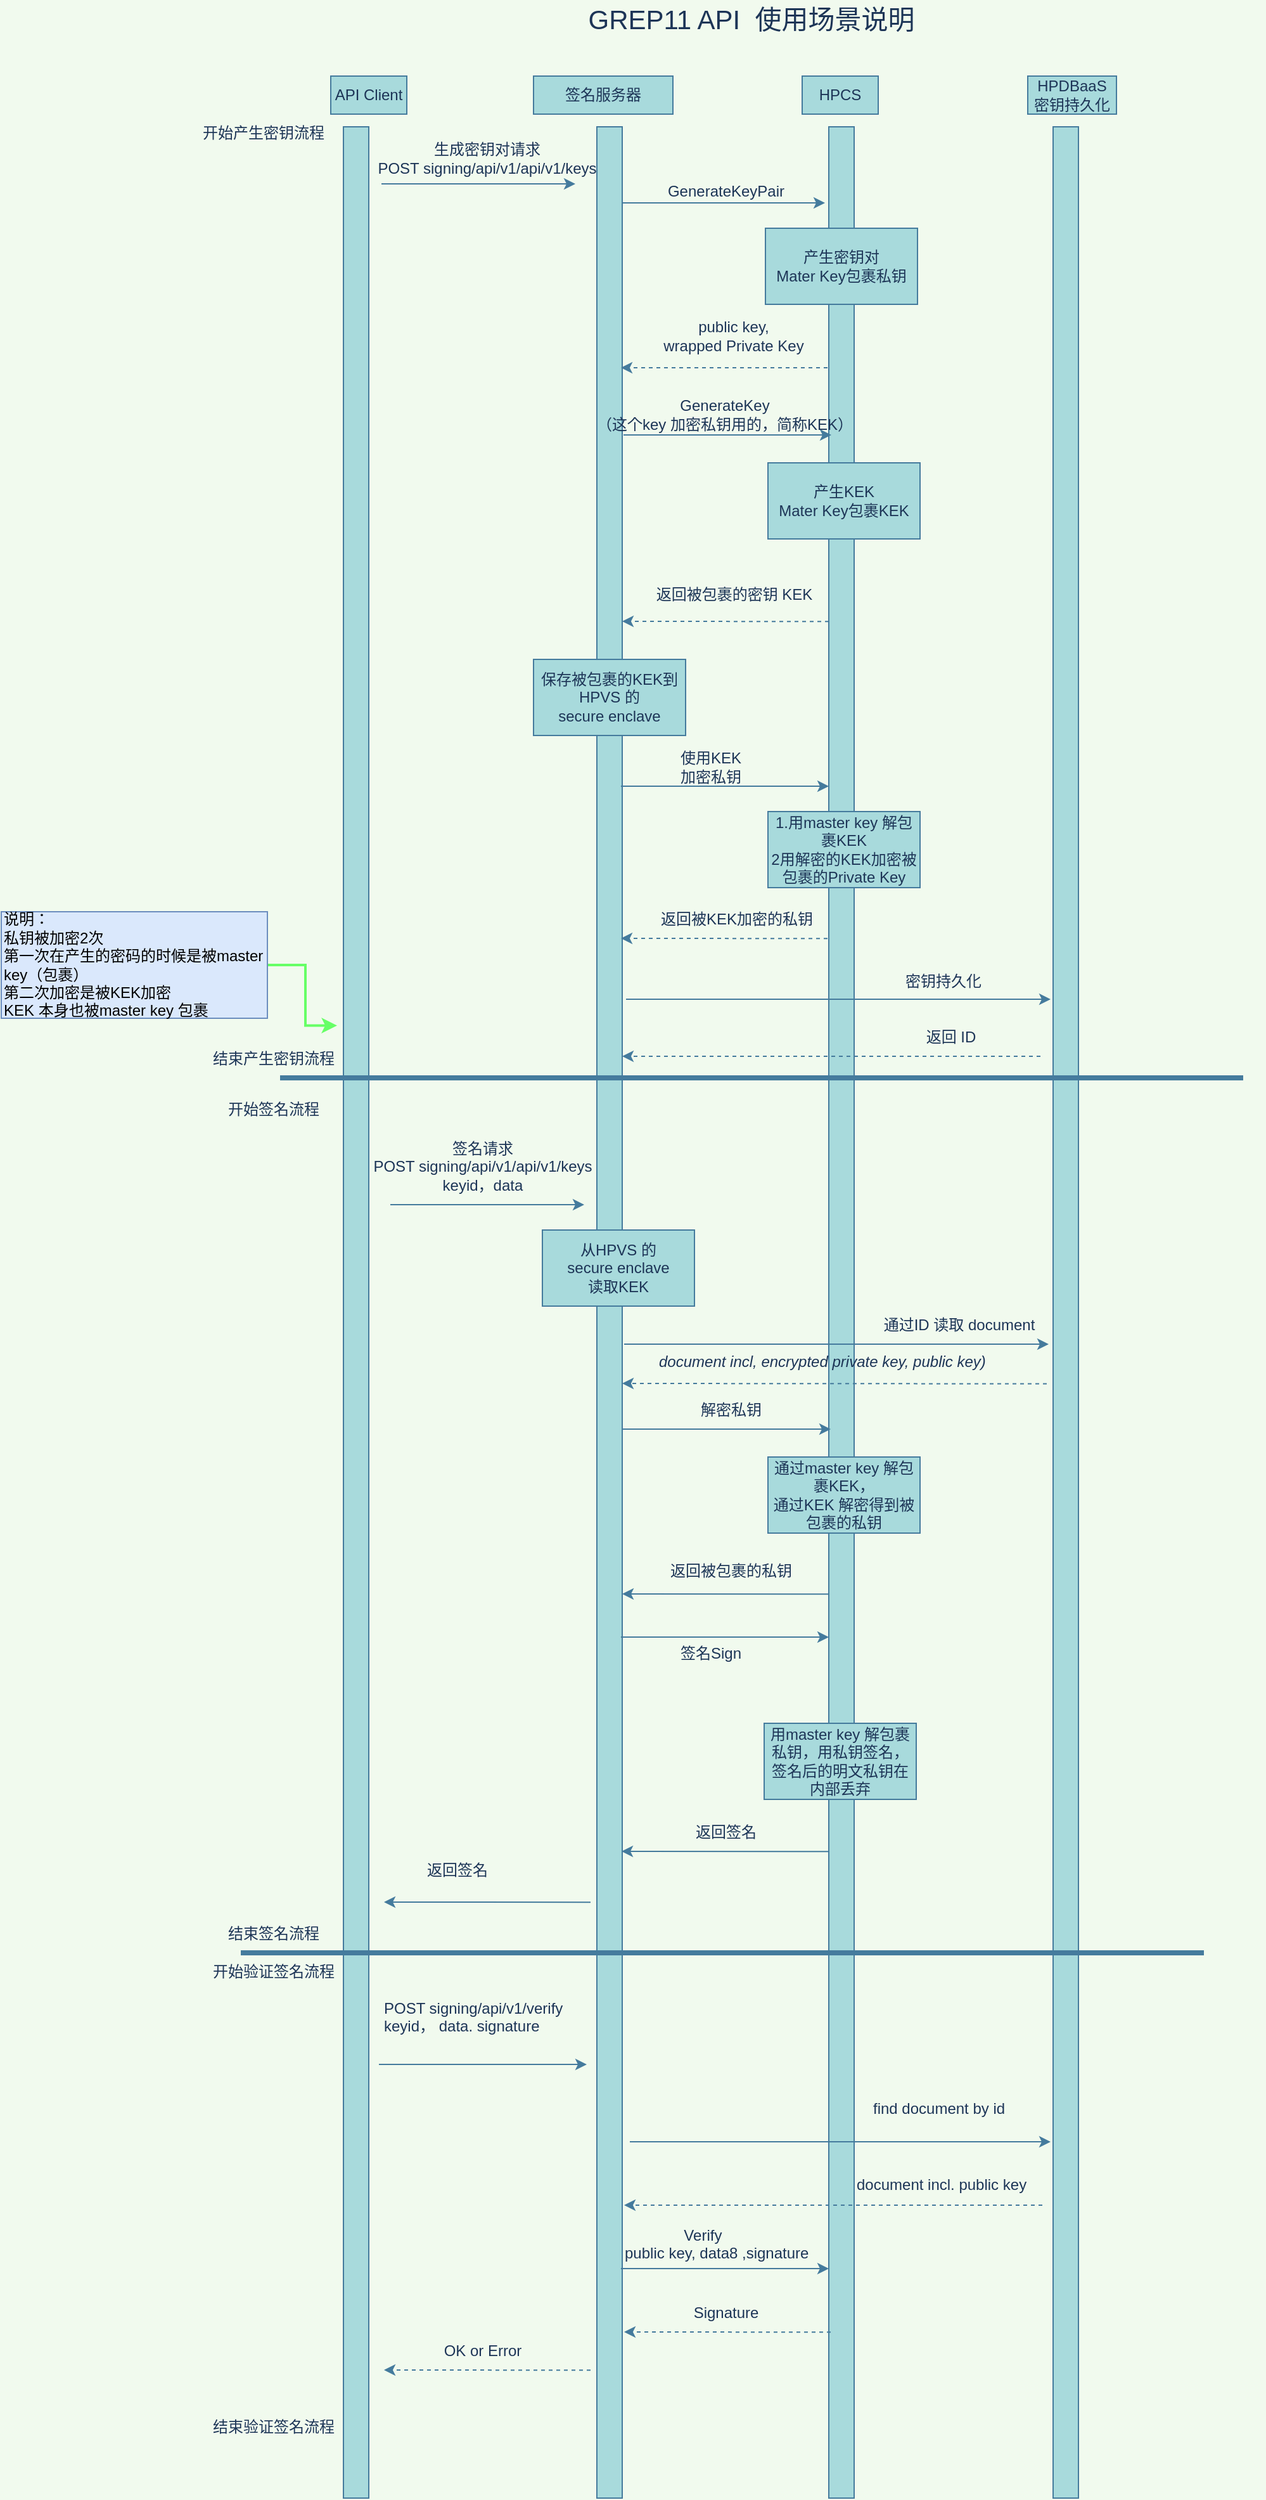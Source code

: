 <mxfile version="20.2.3" type="google"><diagram id="I5uf6hz2uMDgTD7jneAb" name="Page-1"><mxGraphModel grid="1" page="1" gridSize="10" guides="1" tooltips="1" connect="1" arrows="1" fold="1" pageScale="1" pageWidth="850" pageHeight="1100" background="#F1FAEE" math="0" shadow="0"><root><mxCell id="0"/><mxCell id="1" parent="0"/><mxCell id="vxZvH6FAB4MtG33Dv4wG-2" value="API Client" style="text;html=1;strokeColor=#457B9D;fillColor=#A8DADC;align=center;verticalAlign=middle;whiteSpace=wrap;rounded=0;fontColor=#1D3557;" vertex="1" parent="1"><mxGeometry x="80" y="81" width="60" height="30" as="geometry"/></mxCell><mxCell id="vxZvH6FAB4MtG33Dv4wG-3" value="签名服务器" style="text;html=1;strokeColor=#457B9D;fillColor=#A8DADC;align=center;verticalAlign=middle;whiteSpace=wrap;rounded=0;fontColor=#1D3557;" vertex="1" parent="1"><mxGeometry x="240" y="81" width="110" height="30" as="geometry"/></mxCell><mxCell id="vxZvH6FAB4MtG33Dv4wG-4" value="HPCS" style="text;html=1;strokeColor=#457B9D;fillColor=#A8DADC;align=center;verticalAlign=middle;whiteSpace=wrap;rounded=0;fontColor=#1D3557;" vertex="1" parent="1"><mxGeometry x="452" y="81" width="60" height="30" as="geometry"/></mxCell><mxCell id="vxZvH6FAB4MtG33Dv4wG-5" value="HPDBaaS&lt;br&gt;密钥持久化" style="text;html=1;strokeColor=#457B9D;fillColor=#A8DADC;align=center;verticalAlign=middle;whiteSpace=wrap;rounded=0;fontColor=#1D3557;" vertex="1" parent="1"><mxGeometry x="630" y="81" width="70" height="30" as="geometry"/></mxCell><mxCell id="vxZvH6FAB4MtG33Dv4wG-7" value="&lt;font style=&quot;font-size: 21px;&quot;&gt;GREP11 API&amp;nbsp; 使用场景说明&lt;/font&gt;" style="text;html=1;strokeColor=none;fillColor=none;align=center;verticalAlign=middle;whiteSpace=wrap;rounded=0;fontColor=#1D3557;" vertex="1" parent="1"><mxGeometry x="241.5" y="21" width="340" height="30" as="geometry"/></mxCell><mxCell id="vxZvH6FAB4MtG33Dv4wG-8" value="" style="rounded=0;whiteSpace=wrap;html=1;fillColor=#A8DADC;strokeColor=#457B9D;fontColor=#1D3557;" vertex="1" parent="1"><mxGeometry x="90" y="121" width="20" height="1870" as="geometry"/></mxCell><mxCell id="vxZvH6FAB4MtG33Dv4wG-9" value="" style="rounded=0;whiteSpace=wrap;html=1;fillColor=#A8DADC;strokeColor=#457B9D;fontColor=#1D3557;" vertex="1" parent="1"><mxGeometry x="290" y="121" width="20" height="1870" as="geometry"/></mxCell><mxCell id="vxZvH6FAB4MtG33Dv4wG-10" value="" style="rounded=0;whiteSpace=wrap;html=1;fillColor=#A8DADC;strokeColor=#457B9D;fontColor=#1D3557;" vertex="1" parent="1"><mxGeometry x="473" y="121" width="20" height="1870" as="geometry"/></mxCell><mxCell id="vxZvH6FAB4MtG33Dv4wG-11" value="" style="rounded=0;whiteSpace=wrap;html=1;fillColor=#A8DADC;strokeColor=#457B9D;fontColor=#1D3557;" vertex="1" parent="1"><mxGeometry x="650" y="121" width="20" height="1870" as="geometry"/></mxCell><mxCell id="vxZvH6FAB4MtG33Dv4wG-16" value="" style="endArrow=classic;html=1;rounded=0;strokeColor=#457B9D;fontColor=#1D3557;labelBackgroundColor=#F1FAEE;" edge="1" parent="1"><mxGeometry width="50" height="50" relative="1" as="geometry"><mxPoint x="120" y="166" as="sourcePoint"/><mxPoint x="273" y="166" as="targetPoint"/></mxGeometry></mxCell><mxCell id="vxZvH6FAB4MtG33Dv4wG-17" value="生成密钥对请求&lt;br&gt;POST signing/api/v1/api/v1/keys" style="text;html=1;strokeColor=none;fillColor=none;align=center;verticalAlign=middle;whiteSpace=wrap;rounded=0;fontColor=#1D3557;" vertex="1" parent="1"><mxGeometry x="102" y="131" width="203" height="30" as="geometry"/></mxCell><mxCell id="vxZvH6FAB4MtG33Dv4wG-18" value="" style="endArrow=classic;html=1;rounded=0;fontColor=#1D3557;strokeColor=#457B9D;fillColor=#A8DADC;" edge="1" parent="1"><mxGeometry width="50" height="50" relative="1" as="geometry"><mxPoint x="310" y="181" as="sourcePoint"/><mxPoint x="470" y="181" as="targetPoint"/></mxGeometry></mxCell><mxCell id="vxZvH6FAB4MtG33Dv4wG-19" value="GenerateKeyPair" style="text;html=1;strokeColor=none;fillColor=none;align=center;verticalAlign=middle;whiteSpace=wrap;rounded=0;fontColor=#1D3557;" vertex="1" parent="1"><mxGeometry x="332" y="157" width="120" height="30" as="geometry"/></mxCell><mxCell id="vxZvH6FAB4MtG33Dv4wG-23" value="产生密钥对&lt;br&gt;Mater Key包裹私钥" style="rounded=0;whiteSpace=wrap;html=1;fontColor=#1D3557;strokeColor=#457B9D;fillColor=#A8DADC;" vertex="1" parent="1"><mxGeometry x="423" y="201" width="120" height="60" as="geometry"/></mxCell><mxCell id="vxZvH6FAB4MtG33Dv4wG-24" value="" style="endArrow=classic;html=1;rounded=0;fontColor=#1D3557;strokeColor=#457B9D;fillColor=#A8DADC;exitX=0;exitY=0.316;exitDx=0;exitDy=0;exitPerimeter=0;dashed=1;" edge="1" parent="1"><mxGeometry width="50" height="50" relative="1" as="geometry"><mxPoint x="472" y="311" as="sourcePoint"/><mxPoint x="309" y="311" as="targetPoint"/></mxGeometry></mxCell><mxCell id="vxZvH6FAB4MtG33Dv4wG-25" value="public key,&lt;br&gt;wrapped Private Key" style="text;html=1;strokeColor=none;fillColor=none;align=center;verticalAlign=middle;whiteSpace=wrap;rounded=0;fontColor=#1D3557;" vertex="1" parent="1"><mxGeometry x="303" y="271" width="190" height="30" as="geometry"/></mxCell><mxCell id="vxZvH6FAB4MtG33Dv4wG-26" value="" style="endArrow=classic;html=1;rounded=0;fontColor=#1D3557;strokeColor=#457B9D;fillColor=#A8DADC;entryX=0.05;entryY=0.367;entryDx=0;entryDy=0;entryPerimeter=0;" edge="1" parent="1"><mxGeometry width="50" height="50" relative="1" as="geometry"><mxPoint x="311" y="364" as="sourcePoint"/><mxPoint x="475" y="364" as="targetPoint"/></mxGeometry></mxCell><mxCell id="vxZvH6FAB4MtG33Dv4wG-27" value="GenerateKey&lt;br&gt;（这个key 加密私钥用的，简称KEK）" style="text;html=1;strokeColor=none;fillColor=none;align=center;verticalAlign=middle;whiteSpace=wrap;rounded=0;fontColor=#1D3557;" vertex="1" parent="1"><mxGeometry x="276" y="345" width="230" height="6" as="geometry"/></mxCell><mxCell id="vxZvH6FAB4MtG33Dv4wG-31" value="产生KEK&lt;br&gt;Mater Key包裹KEK" style="rounded=0;whiteSpace=wrap;html=1;fontColor=#1D3557;strokeColor=#457B9D;fillColor=#A8DADC;" vertex="1" parent="1"><mxGeometry x="425" y="386" width="120" height="60" as="geometry"/></mxCell><mxCell id="vxZvH6FAB4MtG33Dv4wG-33" value="返回被包裹的密钥 KEK" style="text;html=1;strokeColor=none;fillColor=none;align=center;verticalAlign=middle;whiteSpace=wrap;rounded=0;fontColor=#1D3557;" vertex="1" parent="1"><mxGeometry x="271.5" y="475" width="253" height="30" as="geometry"/></mxCell><mxCell id="vxZvH6FAB4MtG33Dv4wG-34" value="" style="endArrow=classic;html=1;rounded=0;fontColor=#1D3557;strokeColor=#457B9D;fillColor=#A8DADC;exitX=0;exitY=0.316;exitDx=0;exitDy=0;exitPerimeter=0;dashed=1;" edge="1" parent="1"><mxGeometry width="50" height="50" relative="1" as="geometry"><mxPoint x="473" y="511.12" as="sourcePoint"/><mxPoint x="310" y="511" as="targetPoint"/></mxGeometry></mxCell><mxCell id="vxZvH6FAB4MtG33Dv4wG-35" value="保存被包裹的KEK到&lt;br&gt;HPVS 的&lt;br&gt;secure enclave" style="rounded=0;whiteSpace=wrap;html=1;fontColor=#1D3557;strokeColor=#457B9D;fillColor=#A8DADC;" vertex="1" parent="1"><mxGeometry x="240" y="541" width="120" height="60" as="geometry"/></mxCell><mxCell id="vxZvH6FAB4MtG33Dv4wG-39" value="" style="endArrow=classic;html=1;rounded=0;fontColor=#1D3557;strokeColor=#457B9D;fillColor=#A8DADC;entryX=0.05;entryY=0.367;entryDx=0;entryDy=0;entryPerimeter=0;" edge="1" parent="1"><mxGeometry width="50" height="50" relative="1" as="geometry"><mxPoint x="309" y="641" as="sourcePoint"/><mxPoint x="473" y="641" as="targetPoint"/></mxGeometry></mxCell><mxCell id="vxZvH6FAB4MtG33Dv4wG-40" value="使用KEK加密私钥" style="text;html=1;strokeColor=none;fillColor=none;align=center;verticalAlign=middle;whiteSpace=wrap;rounded=0;fontColor=#1D3557;" vertex="1" parent="1"><mxGeometry x="350" y="611" width="60" height="30" as="geometry"/></mxCell><mxCell id="vxZvH6FAB4MtG33Dv4wG-41" value="" style="endArrow=none;html=1;rounded=0;fontColor=#1D3557;strokeColor=#457B9D;fillColor=#A8DADC;strokeWidth=4;" edge="1" parent="1"><mxGeometry width="50" height="50" relative="1" as="geometry"><mxPoint x="40" y="871" as="sourcePoint"/><mxPoint x="800" y="871" as="targetPoint"/></mxGeometry></mxCell><mxCell id="vxZvH6FAB4MtG33Dv4wG-102" style="edgeStyle=orthogonalEdgeStyle;rounded=0;orthogonalLoop=1;jettySize=auto;html=1;entryX=-0.25;entryY=0.379;entryDx=0;entryDy=0;entryPerimeter=0;fontSize=21;fontColor=#1D3557;strokeColor=#66FF66;strokeWidth=2;fillColor=#A8DADC;" edge="1" parent="1" source="vxZvH6FAB4MtG33Dv4wG-42" target="vxZvH6FAB4MtG33Dv4wG-8"><mxGeometry relative="1" as="geometry"><Array as="points"><mxPoint x="60" y="782"/><mxPoint x="60" y="830"/></Array></mxGeometry></mxCell><mxCell id="vxZvH6FAB4MtG33Dv4wG-42" value="说明：&lt;br&gt;私钥被加密2次&lt;br&gt;第一次在产生的密码的时候是被master key（包裹）&lt;br&gt;第二次加密是被KEK加密&lt;br&gt;KEK 本身也被master key 包裹" style="text;html=1;strokeColor=#6c8ebf;fillColor=#dae8fc;align=left;verticalAlign=middle;whiteSpace=wrap;rounded=0;" vertex="1" parent="1"><mxGeometry x="-180" y="740" width="210" height="84" as="geometry"/></mxCell><mxCell id="vxZvH6FAB4MtG33Dv4wG-45" value="1.用master key 解包裹KEK&lt;br&gt;2用解密的KEK加密被包裹的Private Key" style="rounded=0;whiteSpace=wrap;html=1;fontColor=#1D3557;strokeColor=#457B9D;fillColor=#A8DADC;" vertex="1" parent="1"><mxGeometry x="425" y="661" width="120" height="60" as="geometry"/></mxCell><mxCell id="vxZvH6FAB4MtG33Dv4wG-47" value="" style="endArrow=classic;html=1;rounded=0;fontColor=#1D3557;strokeColor=#457B9D;fillColor=#A8DADC;exitX=0;exitY=0.316;exitDx=0;exitDy=0;exitPerimeter=0;dashed=1;" edge="1" parent="1"><mxGeometry width="50" height="50" relative="1" as="geometry"><mxPoint x="472" y="761.12" as="sourcePoint"/><mxPoint x="309" y="761" as="targetPoint"/></mxGeometry></mxCell><mxCell id="vxZvH6FAB4MtG33Dv4wG-48" value="返回被KEK加密的私钥" style="text;html=1;strokeColor=none;fillColor=none;align=center;verticalAlign=middle;whiteSpace=wrap;rounded=0;fontColor=#1D3557;" vertex="1" parent="1"><mxGeometry x="328" y="736" width="145" height="20" as="geometry"/></mxCell><mxCell id="vxZvH6FAB4MtG33Dv4wG-50" value="" style="endArrow=classic;html=1;rounded=0;fontColor=#1D3557;strokeColor=#457B9D;fillColor=#A8DADC;" edge="1" parent="1"><mxGeometry width="50" height="50" relative="1" as="geometry"><mxPoint x="313" y="809" as="sourcePoint"/><mxPoint x="648" y="809" as="targetPoint"/></mxGeometry></mxCell><mxCell id="vxZvH6FAB4MtG33Dv4wG-51" value="密钥持久化" style="text;html=1;strokeColor=none;fillColor=none;align=center;verticalAlign=middle;whiteSpace=wrap;rounded=0;fontColor=#1D3557;" vertex="1" parent="1"><mxGeometry x="497" y="780" width="133" height="30" as="geometry"/></mxCell><mxCell id="vxZvH6FAB4MtG33Dv4wG-52" value="" style="endArrow=classic;html=1;rounded=0;fontColor=#1D3557;strokeColor=#457B9D;strokeWidth=1;fillColor=#A8DADC;dashed=1;" edge="1" parent="1"><mxGeometry width="50" height="50" relative="1" as="geometry"><mxPoint x="640" y="854" as="sourcePoint"/><mxPoint x="310" y="854" as="targetPoint"/></mxGeometry></mxCell><mxCell id="vxZvH6FAB4MtG33Dv4wG-53" value="返回 ID" style="text;html=1;strokeColor=none;fillColor=none;align=center;verticalAlign=middle;whiteSpace=wrap;rounded=0;fontColor=#1D3557;" vertex="1" parent="1"><mxGeometry x="503" y="824" width="133" height="30" as="geometry"/></mxCell><mxCell id="vxZvH6FAB4MtG33Dv4wG-55" value="开始产生密钥流程" style="text;html=1;strokeColor=none;fillColor=none;align=center;verticalAlign=middle;whiteSpace=wrap;rounded=0;fontColor=#1D3557;" vertex="1" parent="1"><mxGeometry x="-48" y="111" width="150" height="30" as="geometry"/></mxCell><mxCell id="vxZvH6FAB4MtG33Dv4wG-56" value="开始签名流程" style="text;html=1;strokeColor=none;fillColor=none;align=center;verticalAlign=middle;whiteSpace=wrap;rounded=0;fontColor=#1D3557;" vertex="1" parent="1"><mxGeometry x="-40" y="881" width="150" height="30" as="geometry"/></mxCell><mxCell id="vxZvH6FAB4MtG33Dv4wG-57" value="结束产生密钥流程" style="text;html=1;strokeColor=none;fillColor=none;align=center;verticalAlign=middle;whiteSpace=wrap;rounded=0;fontColor=#1D3557;" vertex="1" parent="1"><mxGeometry x="-40" y="841" width="150" height="30" as="geometry"/></mxCell><mxCell id="vxZvH6FAB4MtG33Dv4wG-58" value="签名请求&lt;br&gt;POST signing/api/v1/api/v1/keys&lt;br&gt;keyid，data" style="text;html=1;strokeColor=none;fillColor=none;align=center;verticalAlign=middle;whiteSpace=wrap;rounded=0;fontColor=#1D3557;" vertex="1" parent="1"><mxGeometry x="95" y="911" width="210" height="60" as="geometry"/></mxCell><mxCell id="vxZvH6FAB4MtG33Dv4wG-59" value="" style="endArrow=classic;html=1;rounded=0;strokeColor=#457B9D;fontColor=#1D3557;labelBackgroundColor=#F1FAEE;" edge="1" parent="1"><mxGeometry width="50" height="50" relative="1" as="geometry"><mxPoint x="127" y="971" as="sourcePoint"/><mxPoint x="280" y="971" as="targetPoint"/></mxGeometry></mxCell><mxCell id="vxZvH6FAB4MtG33Dv4wG-60" value="从HPVS 的&lt;br&gt;secure enclave&lt;br&gt;读取KEK" style="rounded=0;whiteSpace=wrap;html=1;fontColor=#1D3557;strokeColor=#457B9D;fillColor=#A8DADC;" vertex="1" parent="1"><mxGeometry x="247" y="991" width="120" height="60" as="geometry"/></mxCell><mxCell id="vxZvH6FAB4MtG33Dv4wG-61" value="" style="endArrow=classic;html=1;rounded=0;fontColor=#1D3557;strokeColor=#457B9D;fillColor=#A8DADC;" edge="1" parent="1"><mxGeometry width="50" height="50" relative="1" as="geometry"><mxPoint x="311.5" y="1081" as="sourcePoint"/><mxPoint x="646.5" y="1081" as="targetPoint"/></mxGeometry></mxCell><mxCell id="vxZvH6FAB4MtG33Dv4wG-62" value="通过ID 读取 document" style="text;html=1;strokeColor=none;fillColor=none;align=center;verticalAlign=middle;whiteSpace=wrap;rounded=0;fontColor=#1D3557;" vertex="1" parent="1"><mxGeometry x="512" y="1051" width="128" height="30" as="geometry"/></mxCell><mxCell id="vxZvH6FAB4MtG33Dv4wG-65" value="" style="endArrow=classic;html=1;rounded=0;fontColor=#1D3557;strokeColor=#457B9D;fillColor=#A8DADC;entryX=0.05;entryY=0.367;entryDx=0;entryDy=0;entryPerimeter=0;" edge="1" parent="1"><mxGeometry width="50" height="50" relative="1" as="geometry"><mxPoint x="310.5" y="1148" as="sourcePoint"/><mxPoint x="474.5" y="1148" as="targetPoint"/></mxGeometry></mxCell><mxCell id="vxZvH6FAB4MtG33Dv4wG-66" value="解密私钥" style="text;html=1;strokeColor=none;fillColor=none;align=center;verticalAlign=middle;whiteSpace=wrap;rounded=0;fontColor=#1D3557;" vertex="1" parent="1"><mxGeometry x="337" y="1123" width="118" height="20" as="geometry"/></mxCell><mxCell id="vxZvH6FAB4MtG33Dv4wG-67" value="通过master key 解包裹KEK，&lt;br&gt;通过KEK 解密得到被包裹的私钥" style="rounded=0;whiteSpace=wrap;html=1;fontColor=#1D3557;strokeColor=#457B9D;fillColor=#A8DADC;" vertex="1" parent="1"><mxGeometry x="425" y="1170" width="120" height="60" as="geometry"/></mxCell><mxCell id="vxZvH6FAB4MtG33Dv4wG-68" value="" style="endArrow=classic;html=1;rounded=0;fontColor=#1D3557;strokeColor=#457B9D;fillColor=#A8DADC;exitX=0;exitY=0.316;exitDx=0;exitDy=0;exitPerimeter=0;" edge="1" parent="1"><mxGeometry width="50" height="50" relative="1" as="geometry"><mxPoint x="473" y="1278.12" as="sourcePoint"/><mxPoint x="310" y="1278" as="targetPoint"/></mxGeometry></mxCell><mxCell id="vxZvH6FAB4MtG33Dv4wG-70" value="返回被包裹的私钥" style="text;html=1;strokeColor=none;fillColor=none;align=center;verticalAlign=middle;whiteSpace=wrap;rounded=0;fontColor=#1D3557;" vertex="1" parent="1"><mxGeometry x="337" y="1250" width="118" height="20" as="geometry"/></mxCell><mxCell id="vxZvH6FAB4MtG33Dv4wG-72" value="" style="endArrow=classic;html=1;rounded=0;fontColor=#1D3557;strokeColor=#457B9D;fillColor=#A8DADC;entryX=0.05;entryY=0.367;entryDx=0;entryDy=0;entryPerimeter=0;" edge="1" parent="1"><mxGeometry width="50" height="50" relative="1" as="geometry"><mxPoint x="309" y="1312" as="sourcePoint"/><mxPoint x="473" y="1312" as="targetPoint"/></mxGeometry></mxCell><mxCell id="vxZvH6FAB4MtG33Dv4wG-73" value="签名Sign" style="text;html=1;strokeColor=none;fillColor=none;align=center;verticalAlign=middle;whiteSpace=wrap;rounded=0;fontColor=#1D3557;" vertex="1" parent="1"><mxGeometry x="350" y="1310" width="60" height="29" as="geometry"/></mxCell><mxCell id="vxZvH6FAB4MtG33Dv4wG-74" value="用master key 解包裹私钥，用私钥签名，签名后的明文私钥在内部丢弃" style="rounded=0;whiteSpace=wrap;html=1;fontColor=#1D3557;strokeColor=#457B9D;fillColor=#A8DADC;" vertex="1" parent="1"><mxGeometry x="422" y="1380" width="120" height="60" as="geometry"/></mxCell><mxCell id="vxZvH6FAB4MtG33Dv4wG-76" value="" style="endArrow=classic;html=1;rounded=0;fontColor=#1D3557;strokeColor=#457B9D;fillColor=#A8DADC;exitX=-0.25;exitY=0.521;exitDx=0;exitDy=0;exitPerimeter=0;dashed=1;" edge="1" parent="1"><mxGeometry width="50" height="50" relative="1" as="geometry"><mxPoint x="645" y="1112.27" as="sourcePoint"/><mxPoint x="310" y="1112" as="targetPoint"/></mxGeometry></mxCell><mxCell id="vxZvH6FAB4MtG33Dv4wG-77" value="" style="endArrow=classic;html=1;rounded=0;fontColor=#1D3557;strokeColor=#457B9D;fillColor=#A8DADC;exitX=0;exitY=0.316;exitDx=0;exitDy=0;exitPerimeter=0;" edge="1" parent="1"><mxGeometry width="50" height="50" relative="1" as="geometry"><mxPoint x="472.5" y="1481.12" as="sourcePoint"/><mxPoint x="309.5" y="1481" as="targetPoint"/></mxGeometry></mxCell><mxCell id="vxZvH6FAB4MtG33Dv4wG-78" value="返回签名" style="text;html=1;strokeColor=none;fillColor=none;align=center;verticalAlign=middle;whiteSpace=wrap;rounded=0;fontColor=#1D3557;" vertex="1" parent="1"><mxGeometry x="362" y="1451" width="60" height="30" as="geometry"/></mxCell><mxCell id="vxZvH6FAB4MtG33Dv4wG-79" value="返回签名" style="text;html=1;strokeColor=none;fillColor=none;align=center;verticalAlign=middle;whiteSpace=wrap;rounded=0;fontColor=#1D3557;" vertex="1" parent="1"><mxGeometry x="150" y="1481" width="60" height="30" as="geometry"/></mxCell><mxCell id="vxZvH6FAB4MtG33Dv4wG-80" value="" style="endArrow=classic;html=1;rounded=0;fontColor=#1D3557;strokeColor=#457B9D;fillColor=#A8DADC;exitX=0;exitY=0.316;exitDx=0;exitDy=0;exitPerimeter=0;" edge="1" parent="1"><mxGeometry width="50" height="50" relative="1" as="geometry"><mxPoint x="285" y="1521.12" as="sourcePoint"/><mxPoint x="122" y="1521" as="targetPoint"/></mxGeometry></mxCell><mxCell id="vxZvH6FAB4MtG33Dv4wG-81" value="" style="endArrow=none;html=1;rounded=0;fontColor=#1D3557;strokeColor=#457B9D;fillColor=#A8DADC;strokeWidth=4;" edge="1" parent="1"><mxGeometry width="50" height="50" relative="1" as="geometry"><mxPoint x="9" y="1561" as="sourcePoint"/><mxPoint x="769" y="1561" as="targetPoint"/></mxGeometry></mxCell><mxCell id="vxZvH6FAB4MtG33Dv4wG-82" value="结束签名流程" style="text;html=1;strokeColor=none;fillColor=none;align=center;verticalAlign=middle;whiteSpace=wrap;rounded=0;fontColor=#1D3557;" vertex="1" parent="1"><mxGeometry x="-40" y="1531" width="150" height="30" as="geometry"/></mxCell><mxCell id="vxZvH6FAB4MtG33Dv4wG-83" value="开始验证签名流程" style="text;html=1;strokeColor=none;fillColor=none;align=center;verticalAlign=middle;whiteSpace=wrap;rounded=0;fontColor=#1D3557;" vertex="1" parent="1"><mxGeometry x="-40" y="1561" width="150" height="30" as="geometry"/></mxCell><mxCell id="vxZvH6FAB4MtG33Dv4wG-84" value="POST signing/api/v1/verify&lt;br&gt;keyid， data. signature" style="text;whiteSpace=wrap;html=1;fontColor=#1D3557;" vertex="1" parent="1"><mxGeometry x="120" y="1591" width="230" height="70" as="geometry"/></mxCell><mxCell id="vxZvH6FAB4MtG33Dv4wG-85" value="" style="endArrow=classic;html=1;rounded=0;fontColor=#1D3557;strokeColor=#457B9D;fillColor=#A8DADC;entryX=0.05;entryY=0.367;entryDx=0;entryDy=0;entryPerimeter=0;" edge="1" parent="1"><mxGeometry width="50" height="50" relative="1" as="geometry"><mxPoint x="118" y="1649" as="sourcePoint"/><mxPoint x="282" y="1649" as="targetPoint"/></mxGeometry></mxCell><mxCell id="vxZvH6FAB4MtG33Dv4wG-88" value="" style="endArrow=classic;html=1;rounded=0;fontColor=#1D3557;strokeColor=#457B9D;strokeWidth=1;fillColor=#A8DADC;dashed=1;" edge="1" parent="1"><mxGeometry width="50" height="50" relative="1" as="geometry"><mxPoint x="641.5" y="1760" as="sourcePoint"/><mxPoint x="311.5" y="1760" as="targetPoint"/></mxGeometry></mxCell><mxCell id="vxZvH6FAB4MtG33Dv4wG-89" value="" style="endArrow=classic;html=1;rounded=0;fontColor=#1D3557;strokeColor=#457B9D;fillColor=#A8DADC;entryX=0.05;entryY=0.367;entryDx=0;entryDy=0;entryPerimeter=0;" edge="1" parent="1"><mxGeometry width="50" height="50" relative="1" as="geometry"><mxPoint x="309" y="1810" as="sourcePoint"/><mxPoint x="473" y="1810" as="targetPoint"/></mxGeometry></mxCell><mxCell id="vxZvH6FAB4MtG33Dv4wG-90" value="" style="endArrow=classic;html=1;rounded=0;fontColor=#1D3557;strokeColor=#457B9D;fillColor=#A8DADC;exitX=0;exitY=0.316;exitDx=0;exitDy=0;exitPerimeter=0;dashed=1;" edge="1" parent="1"><mxGeometry width="50" height="50" relative="1" as="geometry"><mxPoint x="474.5" y="1860.12" as="sourcePoint"/><mxPoint x="311.5" y="1860" as="targetPoint"/></mxGeometry></mxCell><mxCell id="vxZvH6FAB4MtG33Dv4wG-91" value="" style="endArrow=classic;html=1;rounded=0;fontColor=#1D3557;strokeColor=#457B9D;fillColor=#A8DADC;exitX=0;exitY=0.316;exitDx=0;exitDy=0;exitPerimeter=0;dashed=1;" edge="1" parent="1"><mxGeometry width="50" height="50" relative="1" as="geometry"><mxPoint x="285" y="1890.12" as="sourcePoint"/><mxPoint x="122" y="1890" as="targetPoint"/></mxGeometry></mxCell><mxCell id="vxZvH6FAB4MtG33Dv4wG-92" value="find document by id" style="text;whiteSpace=wrap;html=1;fontColor=#1D3557;" vertex="1" parent="1"><mxGeometry x="506" y="1670" width="140" height="40" as="geometry"/></mxCell><mxCell id="vxZvH6FAB4MtG33Dv4wG-93" value="document incl. public key" style="text;whiteSpace=wrap;html=1;fontColor=#1D3557;" vertex="1" parent="1"><mxGeometry x="493" y="1730" width="190" height="10" as="geometry"/></mxCell><mxCell id="vxZvH6FAB4MtG33Dv4wG-95" value="&amp;nbsp; &amp;nbsp; &amp;nbsp; &amp;nbsp; &amp;nbsp; &amp;nbsp; &amp;nbsp; Verify&lt;br&gt;public key, data8 ,signature" style="text;whiteSpace=wrap;html=1;fontColor=#1D3557;" vertex="1" parent="1"><mxGeometry x="310" y="1770" width="268.5" height="30" as="geometry"/></mxCell><mxCell id="vxZvH6FAB4MtG33Dv4wG-97" value="OK or Error" style="text;html=1;strokeColor=none;fillColor=none;align=center;verticalAlign=middle;whiteSpace=wrap;rounded=0;fontColor=#1D3557;" vertex="1" parent="1"><mxGeometry x="150" y="1860" width="100" height="30" as="geometry"/></mxCell><mxCell id="vxZvH6FAB4MtG33Dv4wG-98" value="结束验证签名流程" style="text;html=1;strokeColor=none;fillColor=none;align=center;verticalAlign=middle;whiteSpace=wrap;rounded=0;fontColor=#1D3557;" vertex="1" parent="1"><mxGeometry x="-40" y="1920" width="150" height="30" as="geometry"/></mxCell><mxCell id="vxZvH6FAB4MtG33Dv4wG-99" value="" style="endArrow=classic;html=1;rounded=0;fontColor=#1D3557;strokeColor=#457B9D;fillColor=#A8DADC;entryX=-0.1;entryY=0.677;entryDx=0;entryDy=0;entryPerimeter=0;" edge="1" parent="1"><mxGeometry width="50" height="50" relative="1" as="geometry"><mxPoint x="316" y="1710" as="sourcePoint"/><mxPoint x="648" y="1710" as="targetPoint"/></mxGeometry></mxCell><mxCell id="vxZvH6FAB4MtG33Dv4wG-103" value="&lt;font style=&quot;font-size: 12px;&quot;&gt;&lt;i&gt;document incl, encrypted private key, public key)&lt;/i&gt;&lt;/font&gt;" style="text;whiteSpace=wrap;html=1;fontSize=21;fontColor=#1D3557;" vertex="1" parent="1"><mxGeometry x="337" y="1072" width="480" height="50" as="geometry"/></mxCell><mxCell id="vxZvH6FAB4MtG33Dv4wG-104" value="Signature" style="text;html=1;strokeColor=none;fillColor=none;align=center;verticalAlign=middle;whiteSpace=wrap;rounded=0;fontColor=#1D3557;" vertex="1" parent="1"><mxGeometry x="342" y="1830" width="100" height="30" as="geometry"/></mxCell></root></mxGraphModel></diagram></mxfile>